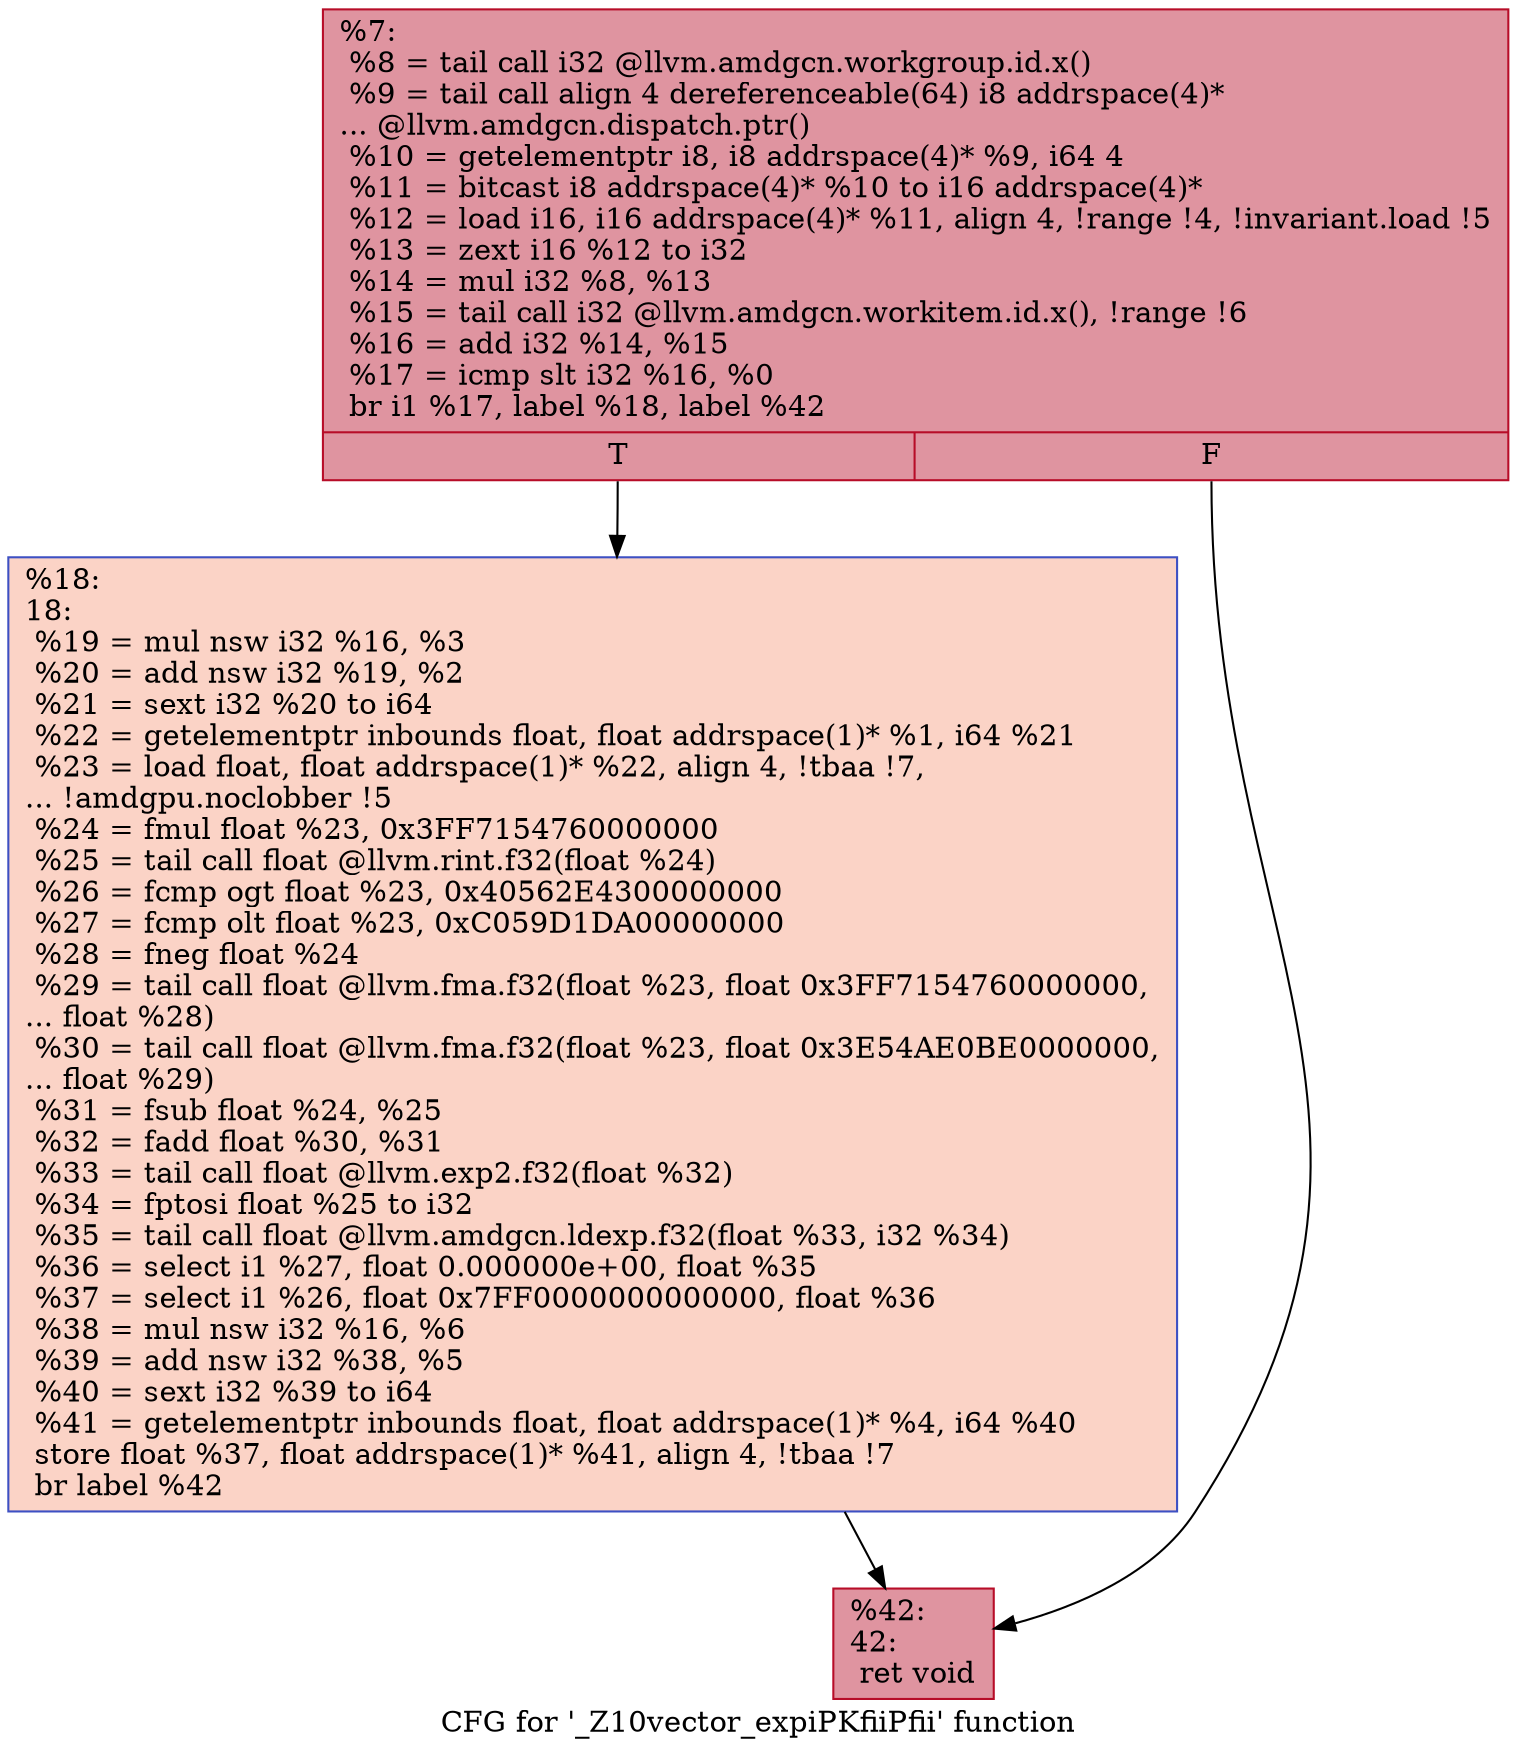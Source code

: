 digraph "CFG for '_Z10vector_expiPKfiiPfii' function" {
	label="CFG for '_Z10vector_expiPKfiiPfii' function";

	Node0x4cab700 [shape=record,color="#b70d28ff", style=filled, fillcolor="#b70d2870",label="{%7:\l  %8 = tail call i32 @llvm.amdgcn.workgroup.id.x()\l  %9 = tail call align 4 dereferenceable(64) i8 addrspace(4)*\l... @llvm.amdgcn.dispatch.ptr()\l  %10 = getelementptr i8, i8 addrspace(4)* %9, i64 4\l  %11 = bitcast i8 addrspace(4)* %10 to i16 addrspace(4)*\l  %12 = load i16, i16 addrspace(4)* %11, align 4, !range !4, !invariant.load !5\l  %13 = zext i16 %12 to i32\l  %14 = mul i32 %8, %13\l  %15 = tail call i32 @llvm.amdgcn.workitem.id.x(), !range !6\l  %16 = add i32 %14, %15\l  %17 = icmp slt i32 %16, %0\l  br i1 %17, label %18, label %42\l|{<s0>T|<s1>F}}"];
	Node0x4cab700:s0 -> Node0x4cad630;
	Node0x4cab700:s1 -> Node0x4cad6c0;
	Node0x4cad630 [shape=record,color="#3d50c3ff", style=filled, fillcolor="#f59c7d70",label="{%18:\l18:                                               \l  %19 = mul nsw i32 %16, %3\l  %20 = add nsw i32 %19, %2\l  %21 = sext i32 %20 to i64\l  %22 = getelementptr inbounds float, float addrspace(1)* %1, i64 %21\l  %23 = load float, float addrspace(1)* %22, align 4, !tbaa !7,\l... !amdgpu.noclobber !5\l  %24 = fmul float %23, 0x3FF7154760000000\l  %25 = tail call float @llvm.rint.f32(float %24)\l  %26 = fcmp ogt float %23, 0x40562E4300000000\l  %27 = fcmp olt float %23, 0xC059D1DA00000000\l  %28 = fneg float %24\l  %29 = tail call float @llvm.fma.f32(float %23, float 0x3FF7154760000000,\l... float %28)\l  %30 = tail call float @llvm.fma.f32(float %23, float 0x3E54AE0BE0000000,\l... float %29)\l  %31 = fsub float %24, %25\l  %32 = fadd float %30, %31\l  %33 = tail call float @llvm.exp2.f32(float %32)\l  %34 = fptosi float %25 to i32\l  %35 = tail call float @llvm.amdgcn.ldexp.f32(float %33, i32 %34)\l  %36 = select i1 %27, float 0.000000e+00, float %35\l  %37 = select i1 %26, float 0x7FF0000000000000, float %36\l  %38 = mul nsw i32 %16, %6\l  %39 = add nsw i32 %38, %5\l  %40 = sext i32 %39 to i64\l  %41 = getelementptr inbounds float, float addrspace(1)* %4, i64 %40\l  store float %37, float addrspace(1)* %41, align 4, !tbaa !7\l  br label %42\l}"];
	Node0x4cad630 -> Node0x4cad6c0;
	Node0x4cad6c0 [shape=record,color="#b70d28ff", style=filled, fillcolor="#b70d2870",label="{%42:\l42:                                               \l  ret void\l}"];
}
